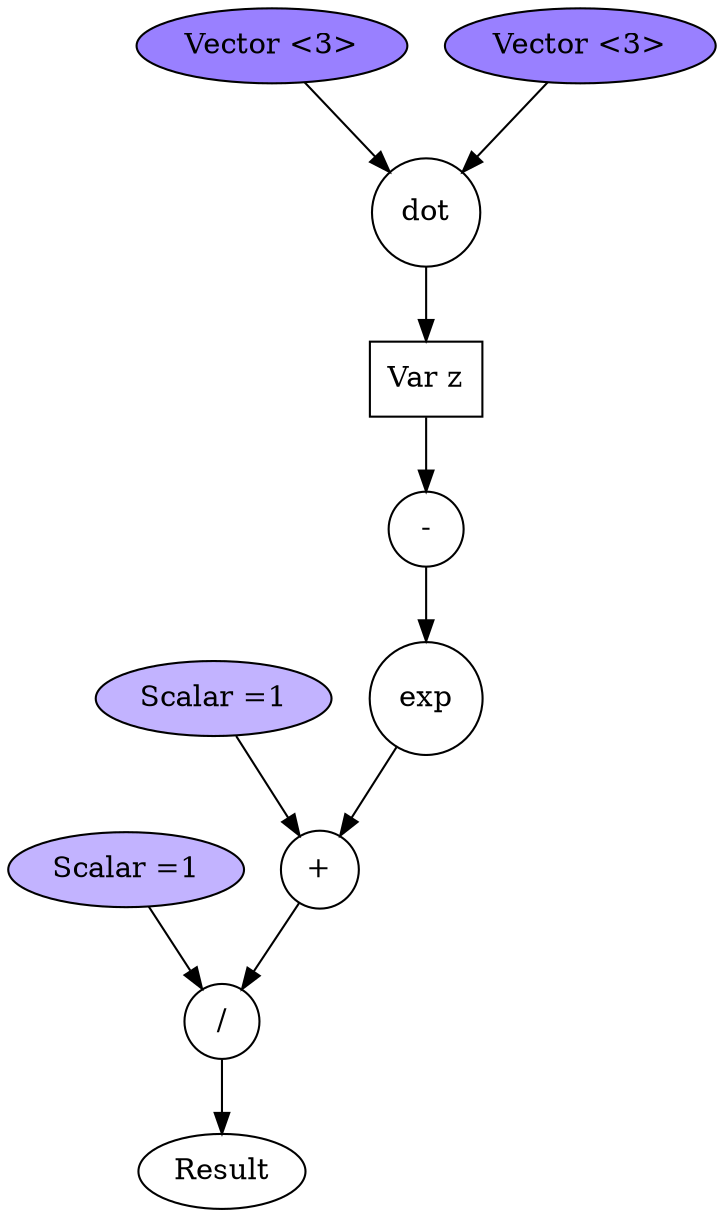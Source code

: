 digraph sigmoid{
	1 [label="/", shape=circle];
	2 [label="Scalar =1", style="filled", fillcolor=".7 .3 1.0"];
	3 [label="+", shape=circle];
	4 [label="Scalar =1", style="filled", fillcolor=".7 .3 1.0"];
	5 [label="exp", shape=circle];
	6 [label="-", shape=circle];
	7 [label="Var z", shape=box];
	8 [label="dot", shape=circle];
	9 [label="Vector <3>", style="filled", fillcolor=".7 .5 1.0"];
	10 [label="Vector <3>", style="filled", fillcolor=".7 .5 1.0"];
	1 -> Result ;
	2 -> 1;
	3 -> 1;
	4 -> 3;
	5 -> 3;
	6 -> 5;
	7 -> 6;
	8 -> 7;
	9 -> 8;
	10 -> 8;
}